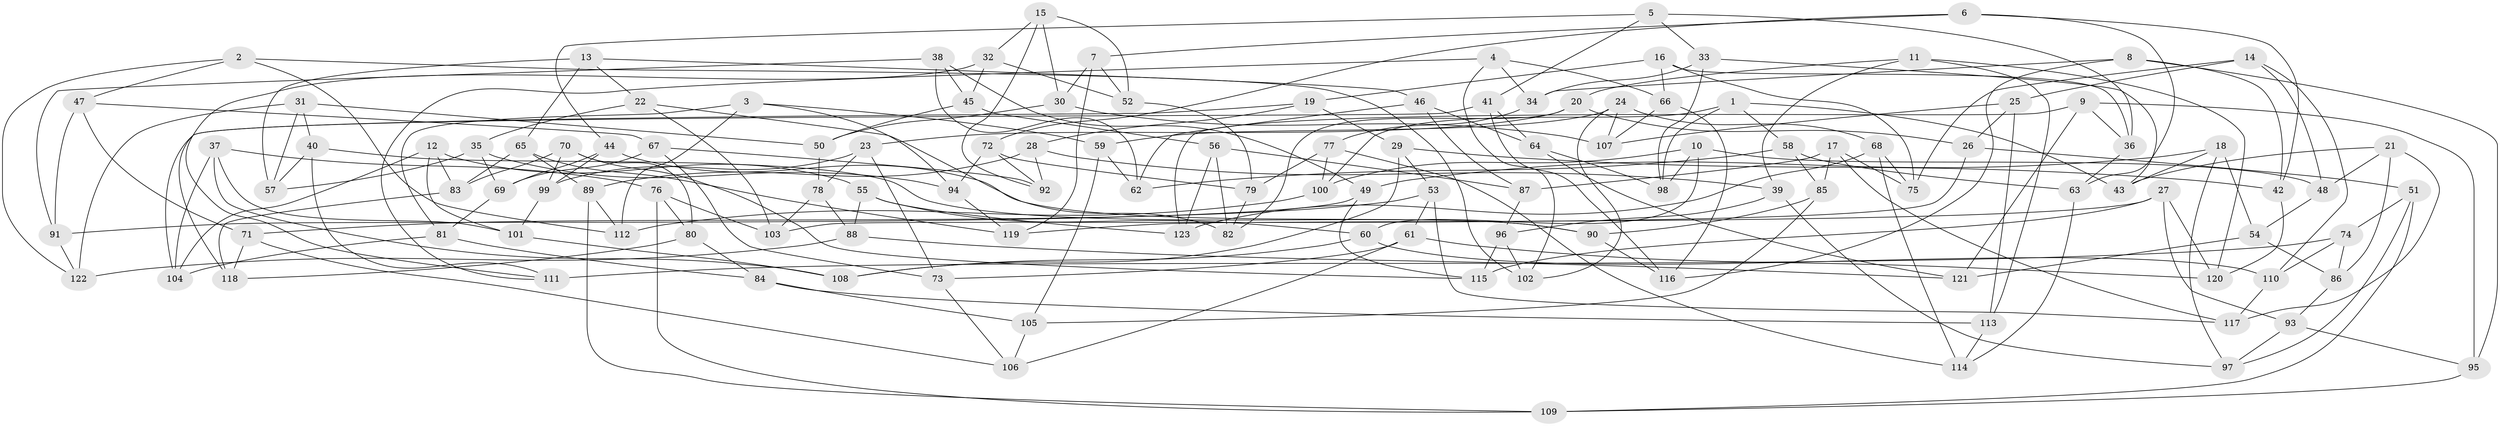 // coarse degree distribution, {9: 0.05747126436781609, 4: 0.8160919540229885, 8: 0.011494252873563218, 7: 0.011494252873563218, 11: 0.011494252873563218, 3: 0.08045977011494253, 12: 0.011494252873563218}
// Generated by graph-tools (version 1.1) at 2025/53/03/04/25 22:53:36]
// undirected, 123 vertices, 246 edges
graph export_dot {
  node [color=gray90,style=filled];
  1;
  2;
  3;
  4;
  5;
  6;
  7;
  8;
  9;
  10;
  11;
  12;
  13;
  14;
  15;
  16;
  17;
  18;
  19;
  20;
  21;
  22;
  23;
  24;
  25;
  26;
  27;
  28;
  29;
  30;
  31;
  32;
  33;
  34;
  35;
  36;
  37;
  38;
  39;
  40;
  41;
  42;
  43;
  44;
  45;
  46;
  47;
  48;
  49;
  50;
  51;
  52;
  53;
  54;
  55;
  56;
  57;
  58;
  59;
  60;
  61;
  62;
  63;
  64;
  65;
  66;
  67;
  68;
  69;
  70;
  71;
  72;
  73;
  74;
  75;
  76;
  77;
  78;
  79;
  80;
  81;
  82;
  83;
  84;
  85;
  86;
  87;
  88;
  89;
  90;
  91;
  92;
  93;
  94;
  95;
  96;
  97;
  98;
  99;
  100;
  101;
  102;
  103;
  104;
  105;
  106;
  107;
  108;
  109;
  110;
  111;
  112;
  113;
  114;
  115;
  116;
  117;
  118;
  119;
  120;
  121;
  122;
  123;
  1 -- 100;
  1 -- 98;
  1 -- 43;
  1 -- 58;
  2 -- 122;
  2 -- 102;
  2 -- 47;
  2 -- 112;
  3 -- 81;
  3 -- 112;
  3 -- 59;
  3 -- 94;
  4 -- 111;
  4 -- 34;
  4 -- 102;
  4 -- 66;
  5 -- 36;
  5 -- 41;
  5 -- 44;
  5 -- 33;
  6 -- 42;
  6 -- 7;
  6 -- 63;
  6 -- 72;
  7 -- 52;
  7 -- 30;
  7 -- 119;
  8 -- 95;
  8 -- 34;
  8 -- 42;
  8 -- 116;
  9 -- 121;
  9 -- 123;
  9 -- 95;
  9 -- 36;
  10 -- 60;
  10 -- 48;
  10 -- 100;
  10 -- 98;
  11 -- 39;
  11 -- 113;
  11 -- 20;
  11 -- 120;
  12 -- 101;
  12 -- 83;
  12 -- 104;
  12 -- 55;
  13 -- 57;
  13 -- 22;
  13 -- 65;
  13 -- 46;
  14 -- 25;
  14 -- 110;
  14 -- 48;
  14 -- 75;
  15 -- 52;
  15 -- 30;
  15 -- 32;
  15 -- 92;
  16 -- 36;
  16 -- 66;
  16 -- 75;
  16 -- 19;
  17 -- 117;
  17 -- 75;
  17 -- 87;
  17 -- 85;
  18 -- 97;
  18 -- 43;
  18 -- 49;
  18 -- 54;
  19 -- 29;
  19 -- 118;
  19 -- 28;
  20 -- 82;
  20 -- 23;
  20 -- 26;
  21 -- 86;
  21 -- 48;
  21 -- 43;
  21 -- 117;
  22 -- 35;
  22 -- 103;
  22 -- 82;
  23 -- 99;
  23 -- 73;
  23 -- 78;
  24 -- 102;
  24 -- 68;
  24 -- 59;
  24 -- 107;
  25 -- 107;
  25 -- 113;
  25 -- 26;
  26 -- 51;
  26 -- 103;
  27 -- 115;
  27 -- 119;
  27 -- 93;
  27 -- 120;
  28 -- 39;
  28 -- 92;
  28 -- 89;
  29 -- 42;
  29 -- 108;
  29 -- 53;
  30 -- 50;
  30 -- 107;
  31 -- 40;
  31 -- 50;
  31 -- 57;
  31 -- 122;
  32 -- 111;
  32 -- 52;
  32 -- 45;
  33 -- 43;
  33 -- 34;
  33 -- 98;
  34 -- 77;
  35 -- 57;
  35 -- 94;
  35 -- 69;
  36 -- 63;
  37 -- 76;
  37 -- 104;
  37 -- 108;
  37 -- 101;
  38 -- 62;
  38 -- 91;
  38 -- 45;
  38 -- 49;
  39 -- 97;
  39 -- 96;
  40 -- 90;
  40 -- 111;
  40 -- 57;
  41 -- 116;
  41 -- 64;
  41 -- 104;
  42 -- 120;
  44 -- 90;
  44 -- 69;
  44 -- 99;
  45 -- 56;
  45 -- 50;
  46 -- 64;
  46 -- 87;
  46 -- 62;
  47 -- 71;
  47 -- 91;
  47 -- 67;
  48 -- 54;
  49 -- 91;
  49 -- 115;
  50 -- 78;
  51 -- 109;
  51 -- 97;
  51 -- 74;
  52 -- 79;
  53 -- 117;
  53 -- 71;
  53 -- 61;
  54 -- 86;
  54 -- 121;
  55 -- 60;
  55 -- 123;
  55 -- 88;
  56 -- 82;
  56 -- 123;
  56 -- 87;
  58 -- 62;
  58 -- 85;
  58 -- 63;
  59 -- 105;
  59 -- 62;
  60 -- 108;
  60 -- 110;
  61 -- 120;
  61 -- 73;
  61 -- 106;
  63 -- 114;
  64 -- 121;
  64 -- 98;
  65 -- 89;
  65 -- 119;
  65 -- 83;
  66 -- 116;
  66 -- 107;
  67 -- 73;
  67 -- 69;
  67 -- 92;
  68 -- 114;
  68 -- 75;
  68 -- 123;
  69 -- 81;
  70 -- 99;
  70 -- 80;
  70 -- 115;
  70 -- 83;
  71 -- 118;
  71 -- 106;
  72 -- 94;
  72 -- 92;
  72 -- 79;
  73 -- 106;
  74 -- 111;
  74 -- 86;
  74 -- 110;
  76 -- 80;
  76 -- 109;
  76 -- 103;
  77 -- 79;
  77 -- 114;
  77 -- 100;
  78 -- 88;
  78 -- 103;
  79 -- 82;
  80 -- 118;
  80 -- 84;
  81 -- 104;
  81 -- 84;
  83 -- 118;
  84 -- 105;
  84 -- 113;
  85 -- 90;
  85 -- 105;
  86 -- 93;
  87 -- 96;
  88 -- 121;
  88 -- 122;
  89 -- 109;
  89 -- 112;
  90 -- 116;
  91 -- 122;
  93 -- 97;
  93 -- 95;
  94 -- 119;
  95 -- 109;
  96 -- 102;
  96 -- 115;
  99 -- 101;
  100 -- 112;
  101 -- 108;
  105 -- 106;
  110 -- 117;
  113 -- 114;
}
